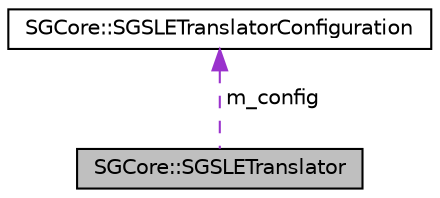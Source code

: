 digraph "SGCore::SGSLETranslator"
{
 // LATEX_PDF_SIZE
  edge [fontname="Helvetica",fontsize="10",labelfontname="Helvetica",labelfontsize="10"];
  node [fontname="Helvetica",fontsize="10",shape=record];
  Node1 [label="SGCore::SGSLETranslator",height=0.2,width=0.4,color="black", fillcolor="grey75", style="filled", fontcolor="black",tooltip=" "];
  Node2 -> Node1 [dir="back",color="darkorchid3",fontsize="10",style="dashed",label=" m_config" ];
  Node2 [label="SGCore::SGSLETranslatorConfiguration",height=0.2,width=0.4,color="black", fillcolor="white", style="filled",URL="$structSGCore_1_1SGSLETranslatorConfiguration.html",tooltip=" "];
}
